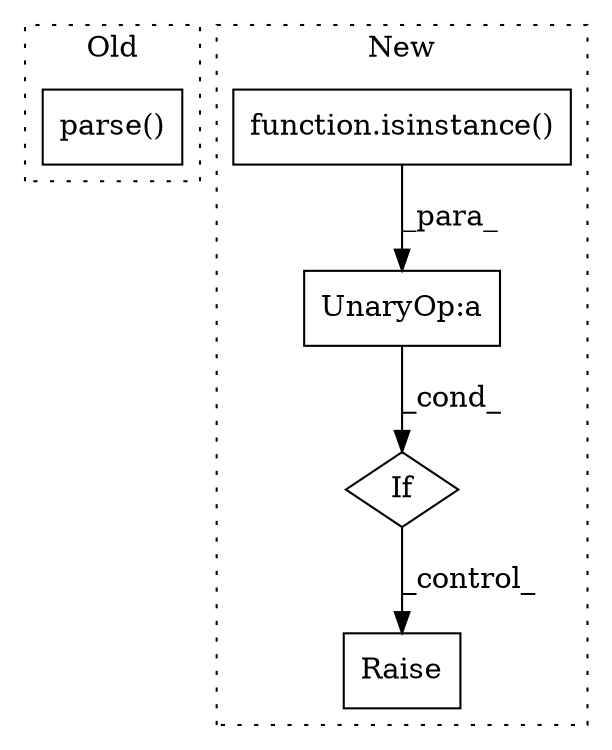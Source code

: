 digraph G {
subgraph cluster0 {
1 [label="parse()" a="75" s="2852,2887" l="14,1" shape="box"];
label = "Old";
style="dotted";
}
subgraph cluster1 {
2 [label="If" a="96" s="31250" l="3" shape="diamond"];
3 [label="Raise" a="91" s="31292" l="6" shape="box"];
4 [label="UnaryOp:a" a="61" s="31253" l="25" shape="box"];
5 [label="function.isinstance()" a="75" s="31257,31277" l="11,1" shape="box"];
label = "New";
style="dotted";
}
2 -> 3 [label="_control_"];
4 -> 2 [label="_cond_"];
5 -> 4 [label="_para_"];
}